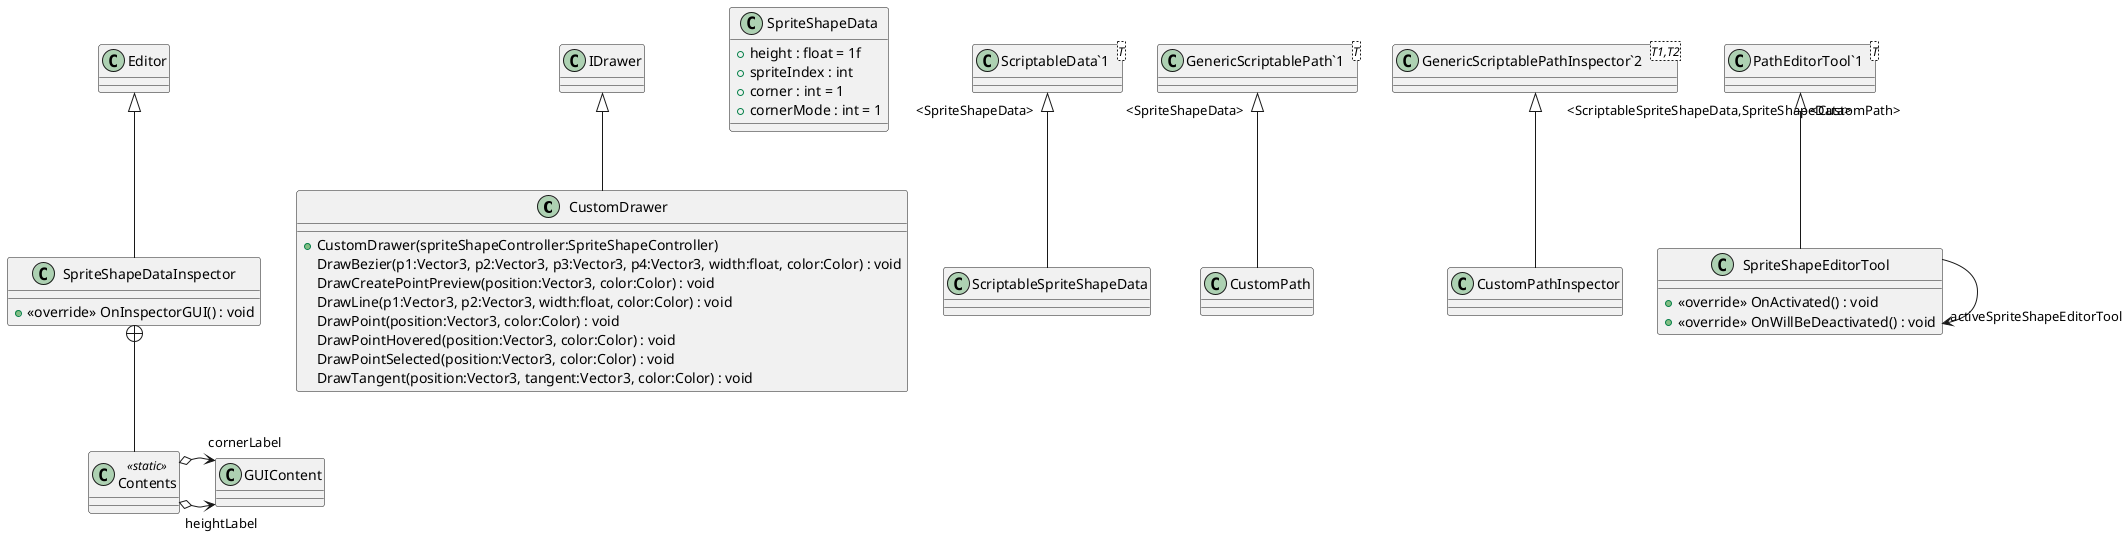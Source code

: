 @startuml
class CustomDrawer {
    + CustomDrawer(spriteShapeController:SpriteShapeController)
    DrawBezier(p1:Vector3, p2:Vector3, p3:Vector3, p4:Vector3, width:float, color:Color) : void
    DrawCreatePointPreview(position:Vector3, color:Color) : void
    DrawLine(p1:Vector3, p2:Vector3, width:float, color:Color) : void
    DrawPoint(position:Vector3, color:Color) : void
    DrawPointHovered(position:Vector3, color:Color) : void
    DrawPointSelected(position:Vector3, color:Color) : void
    DrawTangent(position:Vector3, tangent:Vector3, color:Color) : void
}
class SpriteShapeData {
    + height : float = 1f
    + spriteIndex : int
    + corner : int = 1
    + cornerMode : int = 1
}
class ScriptableSpriteShapeData {
}
class SpriteShapeDataInspector {
    + <<override>> OnInspectorGUI() : void
}
class CustomPath {
}
class CustomPathInspector {
}
class SpriteShapeEditorTool {
    + <<override>> OnActivated() : void
    + <<override>> OnWillBeDeactivated() : void
}
class "ScriptableData`1"<T> {
}
class Contents <<static>> {
}
class "GenericScriptablePath`1"<T> {
}
class "GenericScriptablePathInspector`2"<T1,T2> {
}
class "PathEditorTool`1"<T> {
}
IDrawer <|-- CustomDrawer
"ScriptableData`1" "<SpriteShapeData>" <|-- ScriptableSpriteShapeData
Editor <|-- SpriteShapeDataInspector
"GenericScriptablePath`1" "<SpriteShapeData>" <|-- CustomPath
"GenericScriptablePathInspector`2" "<ScriptableSpriteShapeData,SpriteShapeData>" <|-- CustomPathInspector
"PathEditorTool`1" "<CustomPath>" <|-- SpriteShapeEditorTool
SpriteShapeEditorTool --> "activeSpriteShapeEditorTool" SpriteShapeEditorTool
SpriteShapeDataInspector +-- Contents
Contents o-> "heightLabel" GUIContent
Contents o-> "cornerLabel" GUIContent
@enduml
